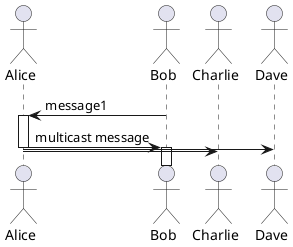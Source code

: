 @startuml
!pragma teoz true
'Forum 14803
actor Alice
actor Bob
actor Charlie
actor Dave
Bob -> Alice ++: message1
Alice -> Bob & Dave & Charlie --++: multicast message

@enduml